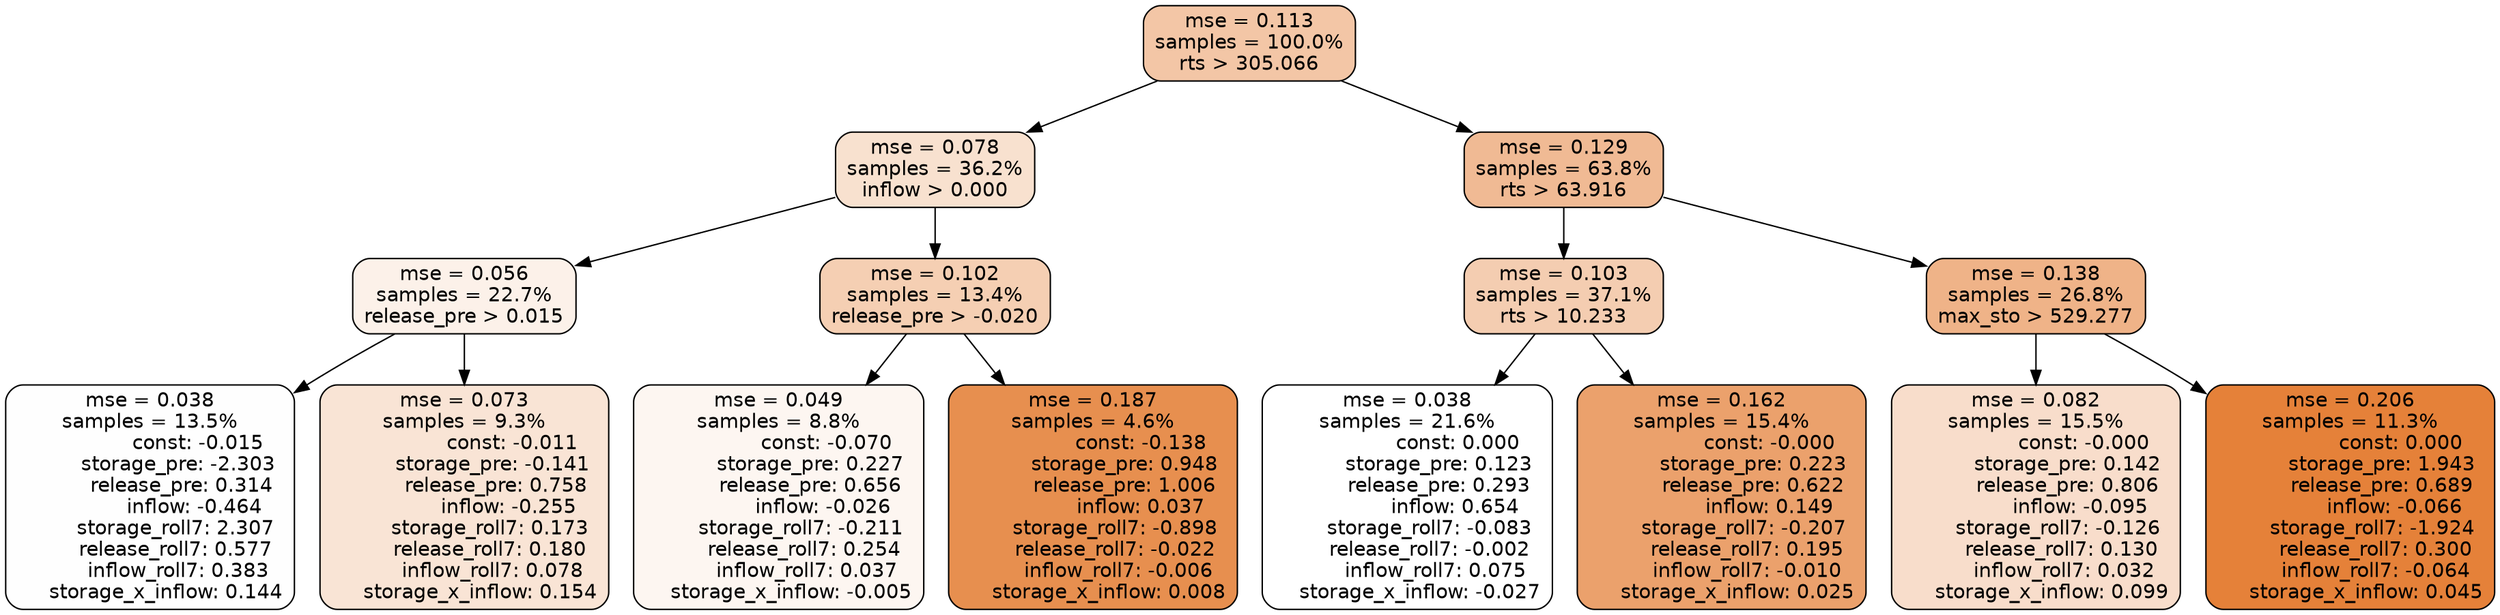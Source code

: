 digraph tree {
node [shape=rectangle, style="filled, rounded", color="black", fontname=helvetica] ;
edge [fontname=helvetica] ;
	"0" [label="mse = 0.113
samples = 100.0%
rts > 305.066", fillcolor="#f3c6a6"]
	"8" [label="mse = 0.078
samples = 36.2%
inflow > 0.000", fillcolor="#f8e1cf"]
	"1" [label="mse = 0.129
samples = 63.8%
rts > 63.916", fillcolor="#f0ba94"]
	"9" [label="mse = 0.056
samples = 22.7%
release_pre > 0.015", fillcolor="#fcf1e9"]
	"12" [label="mse = 0.102
samples = 13.4%
release_pre > -0.020", fillcolor="#f5cfb3"]
	"2" [label="mse = 0.103
samples = 37.1%
rts > 10.233", fillcolor="#f4cdb1"]
	"5" [label="mse = 0.138
samples = 26.8%
max_sto > 529.277", fillcolor="#efb388"]
	"10" [label="mse = 0.038
samples = 13.5%
               const: -0.015
         storage_pre: -2.303
          release_pre: 0.314
              inflow: -0.464
        storage_roll7: 2.307
        release_roll7: 0.577
         inflow_roll7: 0.383
     storage_x_inflow: 0.144", fillcolor="#fefefe"]
	"11" [label="mse = 0.073
samples = 9.3%
               const: -0.011
         storage_pre: -0.141
          release_pre: 0.758
              inflow: -0.255
        storage_roll7: 0.173
        release_roll7: 0.180
         inflow_roll7: 0.078
     storage_x_inflow: 0.154", fillcolor="#f9e4d5"]
	"13" [label="mse = 0.049
samples = 8.8%
               const: -0.070
          storage_pre: 0.227
          release_pre: 0.656
              inflow: -0.026
       storage_roll7: -0.211
        release_roll7: 0.254
         inflow_roll7: 0.037
    storage_x_inflow: -0.005", fillcolor="#fdf6f1"]
	"14" [label="mse = 0.187
samples = 4.6%
               const: -0.138
          storage_pre: 0.948
          release_pre: 1.006
               inflow: 0.037
       storage_roll7: -0.898
       release_roll7: -0.022
        inflow_roll7: -0.006
     storage_x_inflow: 0.008", fillcolor="#e78f4f"]
	"3" [label="mse = 0.038
samples = 21.6%
                const: 0.000
          storage_pre: 0.123
          release_pre: 0.293
               inflow: 0.654
       storage_roll7: -0.083
       release_roll7: -0.002
         inflow_roll7: 0.075
    storage_x_inflow: -0.027", fillcolor="#ffffff"]
	"4" [label="mse = 0.162
samples = 15.4%
               const: -0.000
          storage_pre: 0.223
          release_pre: 0.622
               inflow: 0.149
       storage_roll7: -0.207
        release_roll7: 0.195
        inflow_roll7: -0.010
     storage_x_inflow: 0.025", fillcolor="#eba16c"]
	"6" [label="mse = 0.082
samples = 15.5%
               const: -0.000
          storage_pre: 0.142
          release_pre: 0.806
              inflow: -0.095
       storage_roll7: -0.126
        release_roll7: 0.130
         inflow_roll7: 0.032
     storage_x_inflow: 0.099", fillcolor="#f8ddcb"]
	"7" [label="mse = 0.206
samples = 11.3%
                const: 0.000
          storage_pre: 1.943
          release_pre: 0.689
              inflow: -0.066
       storage_roll7: -1.924
        release_roll7: 0.300
        inflow_roll7: -0.064
     storage_x_inflow: 0.045", fillcolor="#e58139"]

	"0" -> "1"
	"0" -> "8"
	"8" -> "9"
	"8" -> "12"
	"1" -> "2"
	"1" -> "5"
	"9" -> "10"
	"9" -> "11"
	"12" -> "13"
	"12" -> "14"
	"2" -> "3"
	"2" -> "4"
	"5" -> "6"
	"5" -> "7"
}